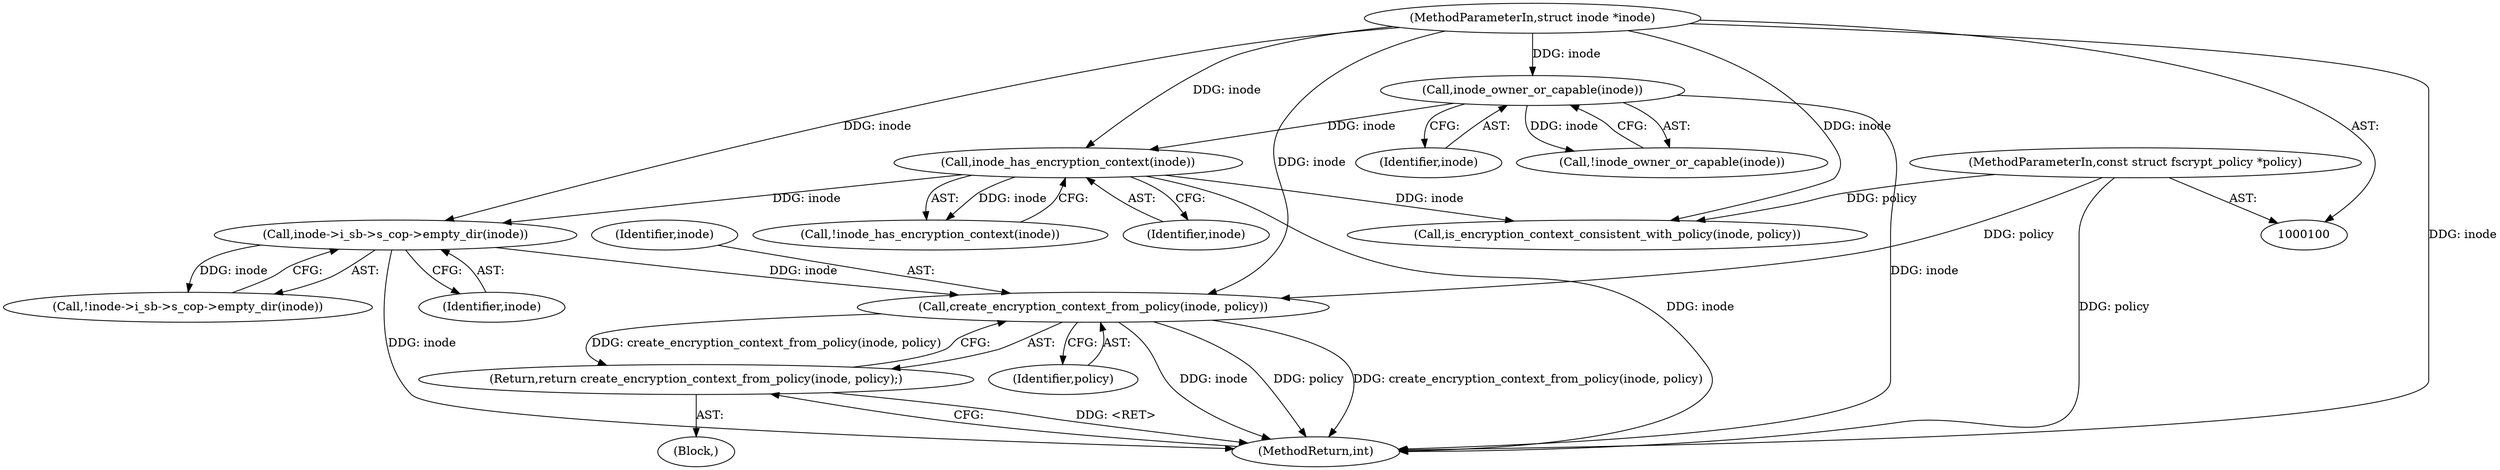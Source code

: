 digraph "0_linux_163ae1c6ad6299b19e22b4a35d5ab24a89791a98@API" {
"1000145" [label="(Call,create_encryption_context_from_policy(inode, policy))"];
"1000139" [label="(Call,inode->i_sb->s_cop->empty_dir(inode))"];
"1000122" [label="(Call,inode_has_encryption_context(inode))"];
"1000106" [label="(Call,inode_owner_or_capable(inode))"];
"1000101" [label="(MethodParameterIn,struct inode *inode)"];
"1000102" [label="(MethodParameterIn,const struct fscrypt_policy *policy)"];
"1000144" [label="(Return,return create_encryption_context_from_policy(inode, policy);)"];
"1000121" [label="(Call,!inode_has_encryption_context(inode))"];
"1000138" [label="(Call,!inode->i_sb->s_cop->empty_dir(inode))"];
"1000123" [label="(Identifier,inode)"];
"1000145" [label="(Call,create_encryption_context_from_policy(inode, policy))"];
"1000102" [label="(MethodParameterIn,const struct fscrypt_policy *policy)"];
"1000106" [label="(Call,inode_owner_or_capable(inode))"];
"1000146" [label="(Identifier,inode)"];
"1000105" [label="(Call,!inode_owner_or_capable(inode))"];
"1000157" [label="(MethodReturn,int)"];
"1000140" [label="(Identifier,inode)"];
"1000124" [label="(Block,)"];
"1000144" [label="(Return,return create_encryption_context_from_policy(inode, policy);)"];
"1000122" [label="(Call,inode_has_encryption_context(inode))"];
"1000149" [label="(Call,is_encryption_context_consistent_with_policy(inode, policy))"];
"1000147" [label="(Identifier,policy)"];
"1000107" [label="(Identifier,inode)"];
"1000101" [label="(MethodParameterIn,struct inode *inode)"];
"1000139" [label="(Call,inode->i_sb->s_cop->empty_dir(inode))"];
"1000145" -> "1000144"  [label="AST: "];
"1000145" -> "1000147"  [label="CFG: "];
"1000146" -> "1000145"  [label="AST: "];
"1000147" -> "1000145"  [label="AST: "];
"1000144" -> "1000145"  [label="CFG: "];
"1000145" -> "1000157"  [label="DDG: inode"];
"1000145" -> "1000157"  [label="DDG: policy"];
"1000145" -> "1000157"  [label="DDG: create_encryption_context_from_policy(inode, policy)"];
"1000145" -> "1000144"  [label="DDG: create_encryption_context_from_policy(inode, policy)"];
"1000139" -> "1000145"  [label="DDG: inode"];
"1000101" -> "1000145"  [label="DDG: inode"];
"1000102" -> "1000145"  [label="DDG: policy"];
"1000139" -> "1000138"  [label="AST: "];
"1000139" -> "1000140"  [label="CFG: "];
"1000140" -> "1000139"  [label="AST: "];
"1000138" -> "1000139"  [label="CFG: "];
"1000139" -> "1000157"  [label="DDG: inode"];
"1000139" -> "1000138"  [label="DDG: inode"];
"1000122" -> "1000139"  [label="DDG: inode"];
"1000101" -> "1000139"  [label="DDG: inode"];
"1000122" -> "1000121"  [label="AST: "];
"1000122" -> "1000123"  [label="CFG: "];
"1000123" -> "1000122"  [label="AST: "];
"1000121" -> "1000122"  [label="CFG: "];
"1000122" -> "1000157"  [label="DDG: inode"];
"1000122" -> "1000121"  [label="DDG: inode"];
"1000106" -> "1000122"  [label="DDG: inode"];
"1000101" -> "1000122"  [label="DDG: inode"];
"1000122" -> "1000149"  [label="DDG: inode"];
"1000106" -> "1000105"  [label="AST: "];
"1000106" -> "1000107"  [label="CFG: "];
"1000107" -> "1000106"  [label="AST: "];
"1000105" -> "1000106"  [label="CFG: "];
"1000106" -> "1000157"  [label="DDG: inode"];
"1000106" -> "1000105"  [label="DDG: inode"];
"1000101" -> "1000106"  [label="DDG: inode"];
"1000101" -> "1000100"  [label="AST: "];
"1000101" -> "1000157"  [label="DDG: inode"];
"1000101" -> "1000149"  [label="DDG: inode"];
"1000102" -> "1000100"  [label="AST: "];
"1000102" -> "1000157"  [label="DDG: policy"];
"1000102" -> "1000149"  [label="DDG: policy"];
"1000144" -> "1000124"  [label="AST: "];
"1000157" -> "1000144"  [label="CFG: "];
"1000144" -> "1000157"  [label="DDG: <RET>"];
}
